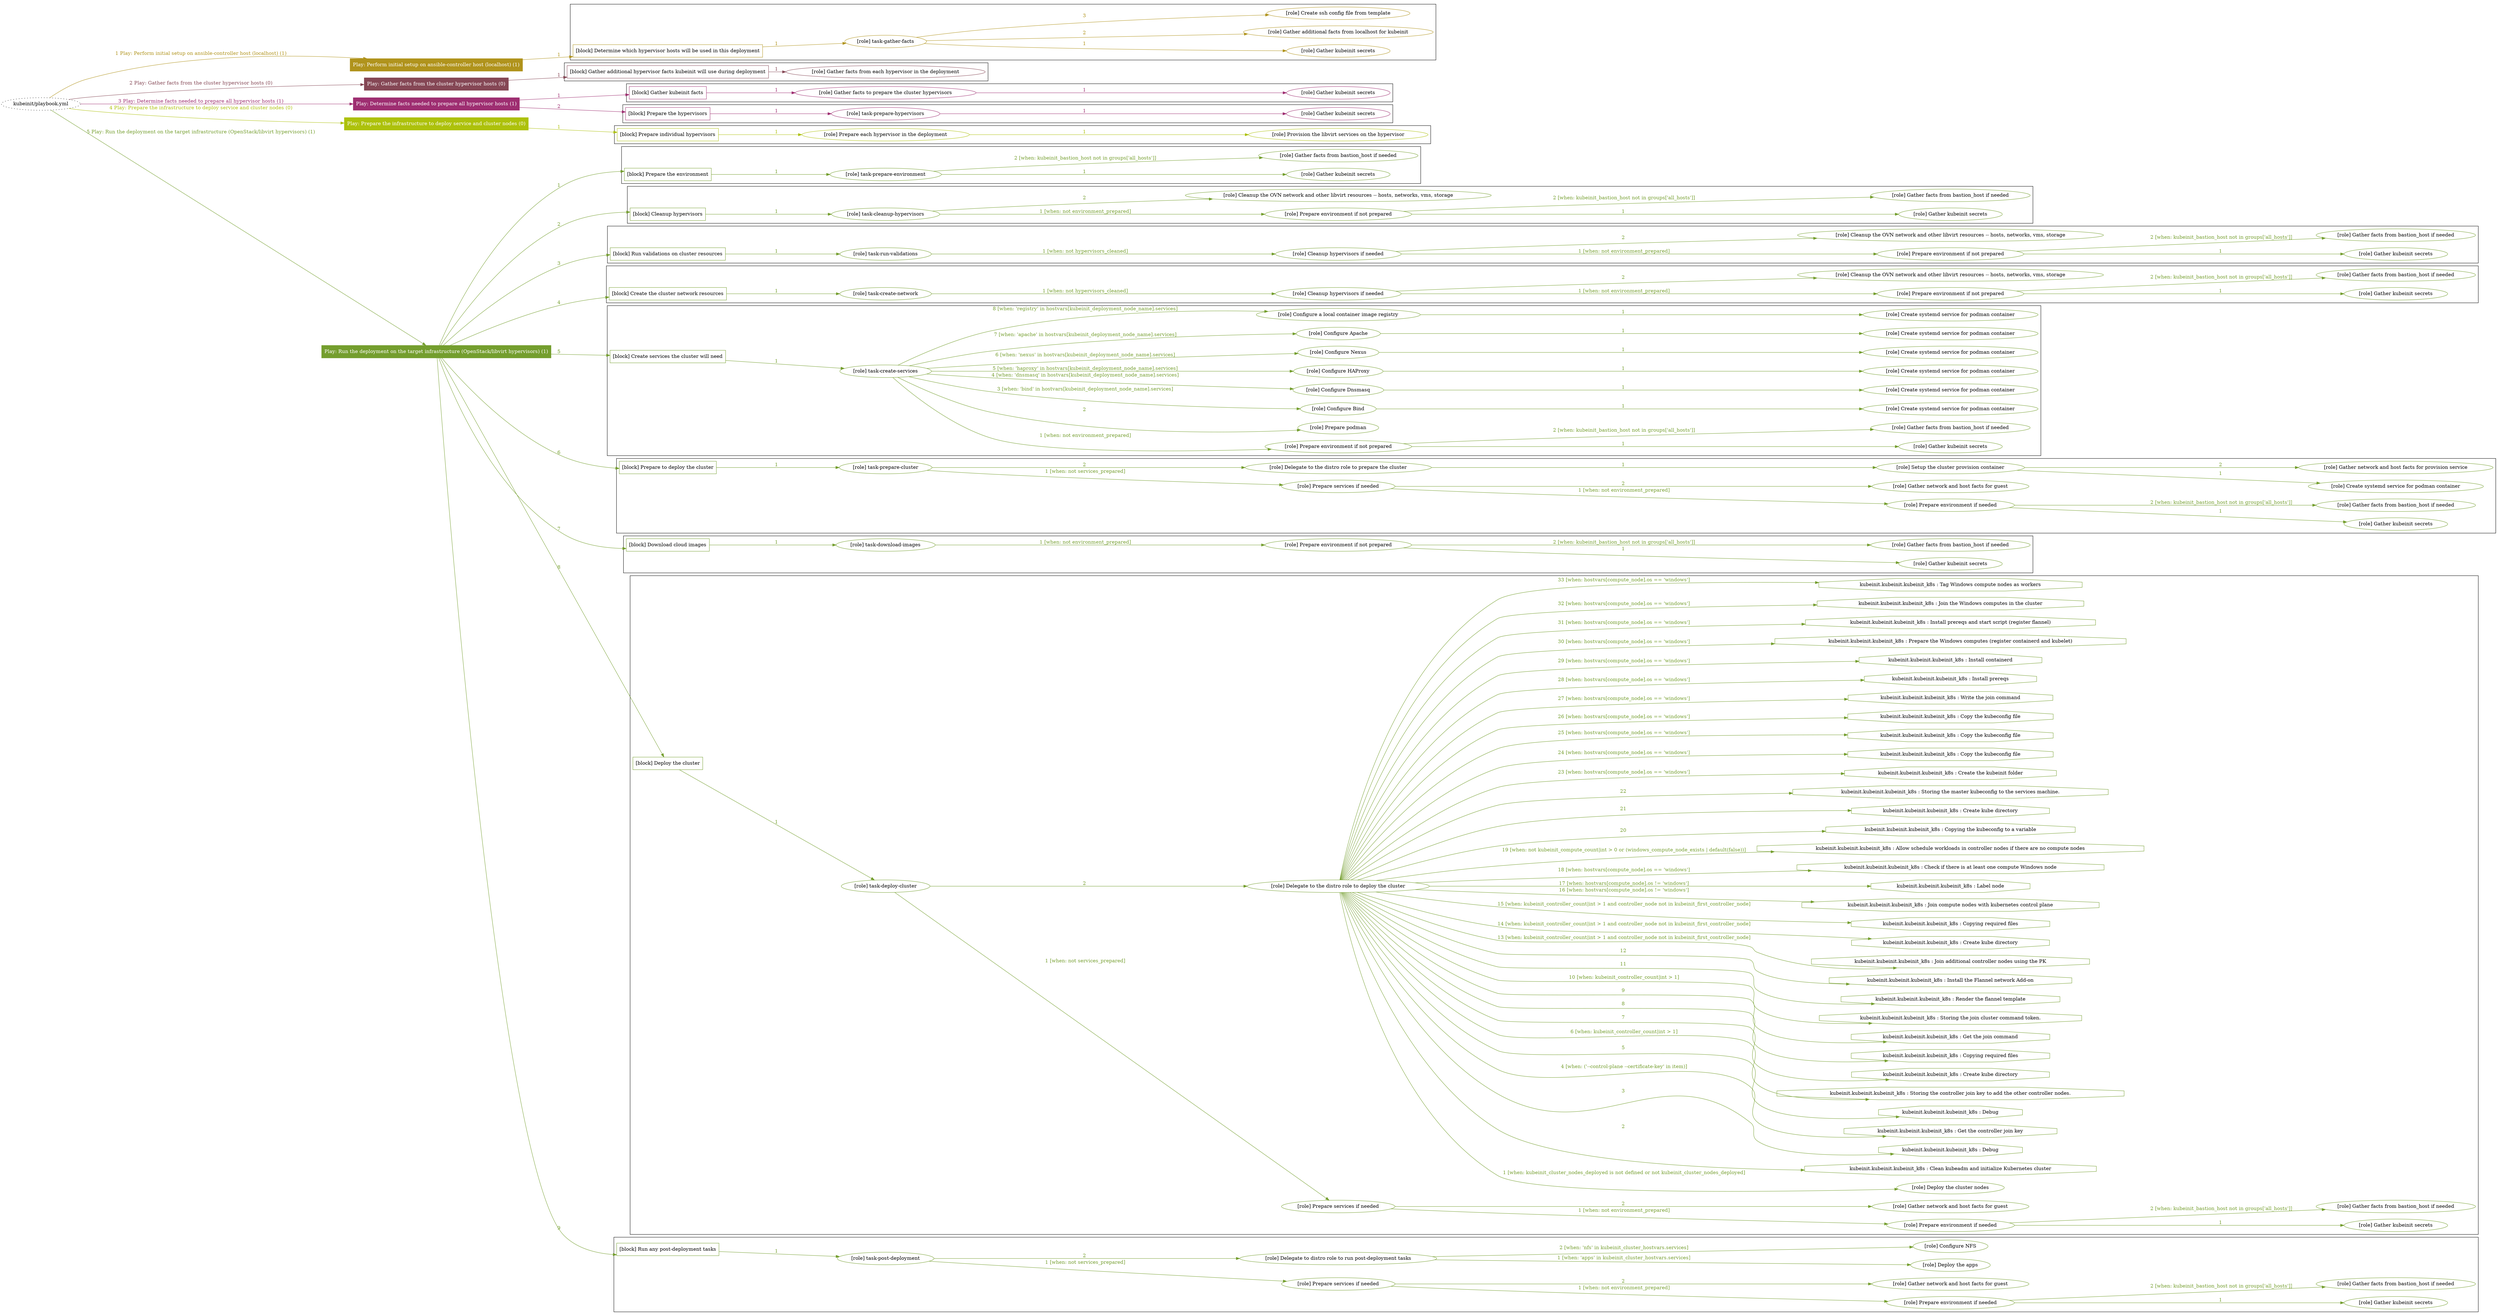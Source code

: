 digraph {
	graph [concentrate=true ordering=in rankdir=LR ratio=fill]
	edge [esep=5 sep=10]
	"kubeinit/playbook.yml" [URL="/home/runner/work/kubeinit/kubeinit/kubeinit/playbook.yml" id=playbook_93936a22 style=dotted]
	"kubeinit/playbook.yml" -> play_e1326d80 [label="1 Play: Perform initial setup on ansible-controller host (localhost) (1)" color="#b0931c" fontcolor="#b0931c" id=edge_play_e1326d80 labeltooltip="1 Play: Perform initial setup on ansible-controller host (localhost) (1)" tooltip="1 Play: Perform initial setup on ansible-controller host (localhost) (1)"]
	subgraph "Play: Perform initial setup on ansible-controller host (localhost) (1)" {
		play_e1326d80 [label="Play: Perform initial setup on ansible-controller host (localhost) (1)" URL="/home/runner/work/kubeinit/kubeinit/kubeinit/playbook.yml" color="#b0931c" fontcolor="#ffffff" id=play_e1326d80 shape=box style=filled tooltip=localhost]
		play_e1326d80 -> block_b5b03fbb [label=1 color="#b0931c" fontcolor="#b0931c" id=edge_block_b5b03fbb labeltooltip=1 tooltip=1]
		subgraph cluster_block_b5b03fbb {
			block_b5b03fbb [label="[block] Determine which hypervisor hosts will be used in this deployment" URL="/home/runner/work/kubeinit/kubeinit/kubeinit/playbook.yml" color="#b0931c" id=block_b5b03fbb labeltooltip="Determine which hypervisor hosts will be used in this deployment" shape=box tooltip="Determine which hypervisor hosts will be used in this deployment"]
			block_b5b03fbb -> role_66dbb41b [label="1 " color="#b0931c" fontcolor="#b0931c" id=edge_role_66dbb41b labeltooltip="1 " tooltip="1 "]
			subgraph "task-gather-facts" {
				role_66dbb41b [label="[role] task-gather-facts" URL="/home/runner/work/kubeinit/kubeinit/kubeinit/playbook.yml" color="#b0931c" id=role_66dbb41b tooltip="task-gather-facts"]
				role_66dbb41b -> role_8bf91659 [label="1 " color="#b0931c" fontcolor="#b0931c" id=edge_role_8bf91659 labeltooltip="1 " tooltip="1 "]
				subgraph "Gather kubeinit secrets" {
					role_8bf91659 [label="[role] Gather kubeinit secrets" URL="/home/runner/.ansible/collections/ansible_collections/kubeinit/kubeinit/roles/kubeinit_prepare/tasks/build_hypervisors_group.yml" color="#b0931c" id=role_8bf91659 tooltip="Gather kubeinit secrets"]
				}
				role_66dbb41b -> role_e032b916 [label="2 " color="#b0931c" fontcolor="#b0931c" id=edge_role_e032b916 labeltooltip="2 " tooltip="2 "]
				subgraph "Gather additional facts from localhost for kubeinit" {
					role_e032b916 [label="[role] Gather additional facts from localhost for kubeinit" URL="/home/runner/.ansible/collections/ansible_collections/kubeinit/kubeinit/roles/kubeinit_prepare/tasks/build_hypervisors_group.yml" color="#b0931c" id=role_e032b916 tooltip="Gather additional facts from localhost for kubeinit"]
				}
				role_66dbb41b -> role_e11edf99 [label="3 " color="#b0931c" fontcolor="#b0931c" id=edge_role_e11edf99 labeltooltip="3 " tooltip="3 "]
				subgraph "Create ssh config file from template" {
					role_e11edf99 [label="[role] Create ssh config file from template" URL="/home/runner/.ansible/collections/ansible_collections/kubeinit/kubeinit/roles/kubeinit_prepare/tasks/build_hypervisors_group.yml" color="#b0931c" id=role_e11edf99 tooltip="Create ssh config file from template"]
				}
			}
		}
	}
	"kubeinit/playbook.yml" -> play_48ca000f [label="2 Play: Gather facts from the cluster hypervisor hosts (0)" color="#854755" fontcolor="#854755" id=edge_play_48ca000f labeltooltip="2 Play: Gather facts from the cluster hypervisor hosts (0)" tooltip="2 Play: Gather facts from the cluster hypervisor hosts (0)"]
	subgraph "Play: Gather facts from the cluster hypervisor hosts (0)" {
		play_48ca000f [label="Play: Gather facts from the cluster hypervisor hosts (0)" URL="/home/runner/work/kubeinit/kubeinit/kubeinit/playbook.yml" color="#854755" fontcolor="#ffffff" id=play_48ca000f shape=box style=filled tooltip="Play: Gather facts from the cluster hypervisor hosts (0)"]
		play_48ca000f -> block_88e6ce0e [label=1 color="#854755" fontcolor="#854755" id=edge_block_88e6ce0e labeltooltip=1 tooltip=1]
		subgraph cluster_block_88e6ce0e {
			block_88e6ce0e [label="[block] Gather additional hypervisor facts kubeinit will use during deployment" URL="/home/runner/work/kubeinit/kubeinit/kubeinit/playbook.yml" color="#854755" id=block_88e6ce0e labeltooltip="Gather additional hypervisor facts kubeinit will use during deployment" shape=box tooltip="Gather additional hypervisor facts kubeinit will use during deployment"]
			block_88e6ce0e -> role_2573265e [label="1 " color="#854755" fontcolor="#854755" id=edge_role_2573265e labeltooltip="1 " tooltip="1 "]
			subgraph "Gather facts from each hypervisor in the deployment" {
				role_2573265e [label="[role] Gather facts from each hypervisor in the deployment" URL="/home/runner/work/kubeinit/kubeinit/kubeinit/playbook.yml" color="#854755" id=role_2573265e tooltip="Gather facts from each hypervisor in the deployment"]
			}
		}
	}
	"kubeinit/playbook.yml" -> play_ffc80dd2 [label="3 Play: Determine facts needed to prepare all hypervisor hosts (1)" color="#9e2e71" fontcolor="#9e2e71" id=edge_play_ffc80dd2 labeltooltip="3 Play: Determine facts needed to prepare all hypervisor hosts (1)" tooltip="3 Play: Determine facts needed to prepare all hypervisor hosts (1)"]
	subgraph "Play: Determine facts needed to prepare all hypervisor hosts (1)" {
		play_ffc80dd2 [label="Play: Determine facts needed to prepare all hypervisor hosts (1)" URL="/home/runner/work/kubeinit/kubeinit/kubeinit/playbook.yml" color="#9e2e71" fontcolor="#ffffff" id=play_ffc80dd2 shape=box style=filled tooltip=localhost]
		play_ffc80dd2 -> block_cc23aa5a [label=1 color="#9e2e71" fontcolor="#9e2e71" id=edge_block_cc23aa5a labeltooltip=1 tooltip=1]
		subgraph cluster_block_cc23aa5a {
			block_cc23aa5a [label="[block] Gather kubeinit facts" URL="/home/runner/work/kubeinit/kubeinit/kubeinit/playbook.yml" color="#9e2e71" id=block_cc23aa5a labeltooltip="Gather kubeinit facts" shape=box tooltip="Gather kubeinit facts"]
			block_cc23aa5a -> role_3f0b607a [label="1 " color="#9e2e71" fontcolor="#9e2e71" id=edge_role_3f0b607a labeltooltip="1 " tooltip="1 "]
			subgraph "Gather facts to prepare the cluster hypervisors" {
				role_3f0b607a [label="[role] Gather facts to prepare the cluster hypervisors" URL="/home/runner/work/kubeinit/kubeinit/kubeinit/playbook.yml" color="#9e2e71" id=role_3f0b607a tooltip="Gather facts to prepare the cluster hypervisors"]
				role_3f0b607a -> role_0a4d998b [label="1 " color="#9e2e71" fontcolor="#9e2e71" id=edge_role_0a4d998b labeltooltip="1 " tooltip="1 "]
				subgraph "Gather kubeinit secrets" {
					role_0a4d998b [label="[role] Gather kubeinit secrets" URL="/home/runner/.ansible/collections/ansible_collections/kubeinit/kubeinit/roles/kubeinit_prepare/tasks/gather_kubeinit_facts.yml" color="#9e2e71" id=role_0a4d998b tooltip="Gather kubeinit secrets"]
				}
			}
		}
		play_ffc80dd2 -> block_c8cd10ea [label=2 color="#9e2e71" fontcolor="#9e2e71" id=edge_block_c8cd10ea labeltooltip=2 tooltip=2]
		subgraph cluster_block_c8cd10ea {
			block_c8cd10ea [label="[block] Prepare the hypervisors" URL="/home/runner/work/kubeinit/kubeinit/kubeinit/playbook.yml" color="#9e2e71" id=block_c8cd10ea labeltooltip="Prepare the hypervisors" shape=box tooltip="Prepare the hypervisors"]
			block_c8cd10ea -> role_19b6a0de [label="1 " color="#9e2e71" fontcolor="#9e2e71" id=edge_role_19b6a0de labeltooltip="1 " tooltip="1 "]
			subgraph "task-prepare-hypervisors" {
				role_19b6a0de [label="[role] task-prepare-hypervisors" URL="/home/runner/work/kubeinit/kubeinit/kubeinit/playbook.yml" color="#9e2e71" id=role_19b6a0de tooltip="task-prepare-hypervisors"]
				role_19b6a0de -> role_7fc39452 [label="1 " color="#9e2e71" fontcolor="#9e2e71" id=edge_role_7fc39452 labeltooltip="1 " tooltip="1 "]
				subgraph "Gather kubeinit secrets" {
					role_7fc39452 [label="[role] Gather kubeinit secrets" URL="/home/runner/.ansible/collections/ansible_collections/kubeinit/kubeinit/roles/kubeinit_prepare/tasks/gather_kubeinit_facts.yml" color="#9e2e71" id=role_7fc39452 tooltip="Gather kubeinit secrets"]
				}
			}
		}
	}
	"kubeinit/playbook.yml" -> play_ddd6eecb [label="4 Play: Prepare the infrastructure to deploy service and cluster nodes (0)" color="#adc10b" fontcolor="#adc10b" id=edge_play_ddd6eecb labeltooltip="4 Play: Prepare the infrastructure to deploy service and cluster nodes (0)" tooltip="4 Play: Prepare the infrastructure to deploy service and cluster nodes (0)"]
	subgraph "Play: Prepare the infrastructure to deploy service and cluster nodes (0)" {
		play_ddd6eecb [label="Play: Prepare the infrastructure to deploy service and cluster nodes (0)" URL="/home/runner/work/kubeinit/kubeinit/kubeinit/playbook.yml" color="#adc10b" fontcolor="#ffffff" id=play_ddd6eecb shape=box style=filled tooltip="Play: Prepare the infrastructure to deploy service and cluster nodes (0)"]
		play_ddd6eecb -> block_a9356209 [label=1 color="#adc10b" fontcolor="#adc10b" id=edge_block_a9356209 labeltooltip=1 tooltip=1]
		subgraph cluster_block_a9356209 {
			block_a9356209 [label="[block] Prepare individual hypervisors" URL="/home/runner/work/kubeinit/kubeinit/kubeinit/playbook.yml" color="#adc10b" id=block_a9356209 labeltooltip="Prepare individual hypervisors" shape=box tooltip="Prepare individual hypervisors"]
			block_a9356209 -> role_30e71f12 [label="1 " color="#adc10b" fontcolor="#adc10b" id=edge_role_30e71f12 labeltooltip="1 " tooltip="1 "]
			subgraph "Prepare each hypervisor in the deployment" {
				role_30e71f12 [label="[role] Prepare each hypervisor in the deployment" URL="/home/runner/work/kubeinit/kubeinit/kubeinit/playbook.yml" color="#adc10b" id=role_30e71f12 tooltip="Prepare each hypervisor in the deployment"]
				role_30e71f12 -> role_4ca17999 [label="1 " color="#adc10b" fontcolor="#adc10b" id=edge_role_4ca17999 labeltooltip="1 " tooltip="1 "]
				subgraph "Provision the libvirt services on the hypervisor" {
					role_4ca17999 [label="[role] Provision the libvirt services on the hypervisor" URL="/home/runner/.ansible/collections/ansible_collections/kubeinit/kubeinit/roles/kubeinit_prepare/tasks/prepare_hypervisor.yml" color="#adc10b" id=role_4ca17999 tooltip="Provision the libvirt services on the hypervisor"]
				}
			}
		}
	}
	"kubeinit/playbook.yml" -> play_03a20301 [label="5 Play: Run the deployment on the target infrastructure (OpenStack/libvirt hypervisors) (1)" color="#749e2e" fontcolor="#749e2e" id=edge_play_03a20301 labeltooltip="5 Play: Run the deployment on the target infrastructure (OpenStack/libvirt hypervisors) (1)" tooltip="5 Play: Run the deployment on the target infrastructure (OpenStack/libvirt hypervisors) (1)"]
	subgraph "Play: Run the deployment on the target infrastructure (OpenStack/libvirt hypervisors) (1)" {
		play_03a20301 [label="Play: Run the deployment on the target infrastructure (OpenStack/libvirt hypervisors) (1)" URL="/home/runner/work/kubeinit/kubeinit/kubeinit/playbook.yml" color="#749e2e" fontcolor="#ffffff" id=play_03a20301 shape=box style=filled tooltip=localhost]
		play_03a20301 -> block_009b4b10 [label=1 color="#749e2e" fontcolor="#749e2e" id=edge_block_009b4b10 labeltooltip=1 tooltip=1]
		subgraph cluster_block_009b4b10 {
			block_009b4b10 [label="[block] Prepare the environment" URL="/home/runner/work/kubeinit/kubeinit/kubeinit/playbook.yml" color="#749e2e" id=block_009b4b10 labeltooltip="Prepare the environment" shape=box tooltip="Prepare the environment"]
			block_009b4b10 -> role_2b6f369e [label="1 " color="#749e2e" fontcolor="#749e2e" id=edge_role_2b6f369e labeltooltip="1 " tooltip="1 "]
			subgraph "task-prepare-environment" {
				role_2b6f369e [label="[role] task-prepare-environment" URL="/home/runner/work/kubeinit/kubeinit/kubeinit/playbook.yml" color="#749e2e" id=role_2b6f369e tooltip="task-prepare-environment"]
				role_2b6f369e -> role_f530578e [label="1 " color="#749e2e" fontcolor="#749e2e" id=edge_role_f530578e labeltooltip="1 " tooltip="1 "]
				subgraph "Gather kubeinit secrets" {
					role_f530578e [label="[role] Gather kubeinit secrets" URL="/home/runner/.ansible/collections/ansible_collections/kubeinit/kubeinit/roles/kubeinit_prepare/tasks/gather_kubeinit_facts.yml" color="#749e2e" id=role_f530578e tooltip="Gather kubeinit secrets"]
				}
				role_2b6f369e -> role_a9309395 [label="2 [when: kubeinit_bastion_host not in groups['all_hosts']]" color="#749e2e" fontcolor="#749e2e" id=edge_role_a9309395 labeltooltip="2 [when: kubeinit_bastion_host not in groups['all_hosts']]" tooltip="2 [when: kubeinit_bastion_host not in groups['all_hosts']]"]
				subgraph "Gather facts from bastion_host if needed" {
					role_a9309395 [label="[role] Gather facts from bastion_host if needed" URL="/home/runner/.ansible/collections/ansible_collections/kubeinit/kubeinit/roles/kubeinit_prepare/tasks/main.yml" color="#749e2e" id=role_a9309395 tooltip="Gather facts from bastion_host if needed"]
				}
			}
		}
		play_03a20301 -> block_a74e0710 [label=2 color="#749e2e" fontcolor="#749e2e" id=edge_block_a74e0710 labeltooltip=2 tooltip=2]
		subgraph cluster_block_a74e0710 {
			block_a74e0710 [label="[block] Cleanup hypervisors" URL="/home/runner/work/kubeinit/kubeinit/kubeinit/playbook.yml" color="#749e2e" id=block_a74e0710 labeltooltip="Cleanup hypervisors" shape=box tooltip="Cleanup hypervisors"]
			block_a74e0710 -> role_b84dfd71 [label="1 " color="#749e2e" fontcolor="#749e2e" id=edge_role_b84dfd71 labeltooltip="1 " tooltip="1 "]
			subgraph "task-cleanup-hypervisors" {
				role_b84dfd71 [label="[role] task-cleanup-hypervisors" URL="/home/runner/work/kubeinit/kubeinit/kubeinit/playbook.yml" color="#749e2e" id=role_b84dfd71 tooltip="task-cleanup-hypervisors"]
				role_b84dfd71 -> role_74ec6daf [label="1 [when: not environment_prepared]" color="#749e2e" fontcolor="#749e2e" id=edge_role_74ec6daf labeltooltip="1 [when: not environment_prepared]" tooltip="1 [when: not environment_prepared]"]
				subgraph "Prepare environment if not prepared" {
					role_74ec6daf [label="[role] Prepare environment if not prepared" URL="/home/runner/.ansible/collections/ansible_collections/kubeinit/kubeinit/roles/kubeinit_libvirt/tasks/cleanup_hypervisors.yml" color="#749e2e" id=role_74ec6daf tooltip="Prepare environment if not prepared"]
					role_74ec6daf -> role_b36a96ad [label="1 " color="#749e2e" fontcolor="#749e2e" id=edge_role_b36a96ad labeltooltip="1 " tooltip="1 "]
					subgraph "Gather kubeinit secrets" {
						role_b36a96ad [label="[role] Gather kubeinit secrets" URL="/home/runner/.ansible/collections/ansible_collections/kubeinit/kubeinit/roles/kubeinit_prepare/tasks/gather_kubeinit_facts.yml" color="#749e2e" id=role_b36a96ad tooltip="Gather kubeinit secrets"]
					}
					role_74ec6daf -> role_4f8b9340 [label="2 [when: kubeinit_bastion_host not in groups['all_hosts']]" color="#749e2e" fontcolor="#749e2e" id=edge_role_4f8b9340 labeltooltip="2 [when: kubeinit_bastion_host not in groups['all_hosts']]" tooltip="2 [when: kubeinit_bastion_host not in groups['all_hosts']]"]
					subgraph "Gather facts from bastion_host if needed" {
						role_4f8b9340 [label="[role] Gather facts from bastion_host if needed" URL="/home/runner/.ansible/collections/ansible_collections/kubeinit/kubeinit/roles/kubeinit_prepare/tasks/main.yml" color="#749e2e" id=role_4f8b9340 tooltip="Gather facts from bastion_host if needed"]
					}
				}
				role_b84dfd71 -> role_708a3bec [label="2 " color="#749e2e" fontcolor="#749e2e" id=edge_role_708a3bec labeltooltip="2 " tooltip="2 "]
				subgraph "Cleanup the OVN network and other libvirt resources -- hosts, networks, vms, storage" {
					role_708a3bec [label="[role] Cleanup the OVN network and other libvirt resources -- hosts, networks, vms, storage" URL="/home/runner/.ansible/collections/ansible_collections/kubeinit/kubeinit/roles/kubeinit_libvirt/tasks/cleanup_hypervisors.yml" color="#749e2e" id=role_708a3bec tooltip="Cleanup the OVN network and other libvirt resources -- hosts, networks, vms, storage"]
				}
			}
		}
		play_03a20301 -> block_c42d628c [label=3 color="#749e2e" fontcolor="#749e2e" id=edge_block_c42d628c labeltooltip=3 tooltip=3]
		subgraph cluster_block_c42d628c {
			block_c42d628c [label="[block] Run validations on cluster resources" URL="/home/runner/work/kubeinit/kubeinit/kubeinit/playbook.yml" color="#749e2e" id=block_c42d628c labeltooltip="Run validations on cluster resources" shape=box tooltip="Run validations on cluster resources"]
			block_c42d628c -> role_01a46ce5 [label="1 " color="#749e2e" fontcolor="#749e2e" id=edge_role_01a46ce5 labeltooltip="1 " tooltip="1 "]
			subgraph "task-run-validations" {
				role_01a46ce5 [label="[role] task-run-validations" URL="/home/runner/work/kubeinit/kubeinit/kubeinit/playbook.yml" color="#749e2e" id=role_01a46ce5 tooltip="task-run-validations"]
				role_01a46ce5 -> role_bd9dfe44 [label="1 [when: not hypervisors_cleaned]" color="#749e2e" fontcolor="#749e2e" id=edge_role_bd9dfe44 labeltooltip="1 [when: not hypervisors_cleaned]" tooltip="1 [when: not hypervisors_cleaned]"]
				subgraph "Cleanup hypervisors if needed" {
					role_bd9dfe44 [label="[role] Cleanup hypervisors if needed" URL="/home/runner/.ansible/collections/ansible_collections/kubeinit/kubeinit/roles/kubeinit_validations/tasks/main.yml" color="#749e2e" id=role_bd9dfe44 tooltip="Cleanup hypervisors if needed"]
					role_bd9dfe44 -> role_03d4c788 [label="1 [when: not environment_prepared]" color="#749e2e" fontcolor="#749e2e" id=edge_role_03d4c788 labeltooltip="1 [when: not environment_prepared]" tooltip="1 [when: not environment_prepared]"]
					subgraph "Prepare environment if not prepared" {
						role_03d4c788 [label="[role] Prepare environment if not prepared" URL="/home/runner/.ansible/collections/ansible_collections/kubeinit/kubeinit/roles/kubeinit_libvirt/tasks/cleanup_hypervisors.yml" color="#749e2e" id=role_03d4c788 tooltip="Prepare environment if not prepared"]
						role_03d4c788 -> role_650c77dd [label="1 " color="#749e2e" fontcolor="#749e2e" id=edge_role_650c77dd labeltooltip="1 " tooltip="1 "]
						subgraph "Gather kubeinit secrets" {
							role_650c77dd [label="[role] Gather kubeinit secrets" URL="/home/runner/.ansible/collections/ansible_collections/kubeinit/kubeinit/roles/kubeinit_prepare/tasks/gather_kubeinit_facts.yml" color="#749e2e" id=role_650c77dd tooltip="Gather kubeinit secrets"]
						}
						role_03d4c788 -> role_591fe11b [label="2 [when: kubeinit_bastion_host not in groups['all_hosts']]" color="#749e2e" fontcolor="#749e2e" id=edge_role_591fe11b labeltooltip="2 [when: kubeinit_bastion_host not in groups['all_hosts']]" tooltip="2 [when: kubeinit_bastion_host not in groups['all_hosts']]"]
						subgraph "Gather facts from bastion_host if needed" {
							role_591fe11b [label="[role] Gather facts from bastion_host if needed" URL="/home/runner/.ansible/collections/ansible_collections/kubeinit/kubeinit/roles/kubeinit_prepare/tasks/main.yml" color="#749e2e" id=role_591fe11b tooltip="Gather facts from bastion_host if needed"]
						}
					}
					role_bd9dfe44 -> role_27f6e42a [label="2 " color="#749e2e" fontcolor="#749e2e" id=edge_role_27f6e42a labeltooltip="2 " tooltip="2 "]
					subgraph "Cleanup the OVN network and other libvirt resources -- hosts, networks, vms, storage" {
						role_27f6e42a [label="[role] Cleanup the OVN network and other libvirt resources -- hosts, networks, vms, storage" URL="/home/runner/.ansible/collections/ansible_collections/kubeinit/kubeinit/roles/kubeinit_libvirt/tasks/cleanup_hypervisors.yml" color="#749e2e" id=role_27f6e42a tooltip="Cleanup the OVN network and other libvirt resources -- hosts, networks, vms, storage"]
					}
				}
			}
		}
		play_03a20301 -> block_be59117d [label=4 color="#749e2e" fontcolor="#749e2e" id=edge_block_be59117d labeltooltip=4 tooltip=4]
		subgraph cluster_block_be59117d {
			block_be59117d [label="[block] Create the cluster network resources" URL="/home/runner/work/kubeinit/kubeinit/kubeinit/playbook.yml" color="#749e2e" id=block_be59117d labeltooltip="Create the cluster network resources" shape=box tooltip="Create the cluster network resources"]
			block_be59117d -> role_5206f952 [label="1 " color="#749e2e" fontcolor="#749e2e" id=edge_role_5206f952 labeltooltip="1 " tooltip="1 "]
			subgraph "task-create-network" {
				role_5206f952 [label="[role] task-create-network" URL="/home/runner/work/kubeinit/kubeinit/kubeinit/playbook.yml" color="#749e2e" id=role_5206f952 tooltip="task-create-network"]
				role_5206f952 -> role_dd9f2290 [label="1 [when: not hypervisors_cleaned]" color="#749e2e" fontcolor="#749e2e" id=edge_role_dd9f2290 labeltooltip="1 [when: not hypervisors_cleaned]" tooltip="1 [when: not hypervisors_cleaned]"]
				subgraph "Cleanup hypervisors if needed" {
					role_dd9f2290 [label="[role] Cleanup hypervisors if needed" URL="/home/runner/.ansible/collections/ansible_collections/kubeinit/kubeinit/roles/kubeinit_libvirt/tasks/create_network.yml" color="#749e2e" id=role_dd9f2290 tooltip="Cleanup hypervisors if needed"]
					role_dd9f2290 -> role_faae2e49 [label="1 [when: not environment_prepared]" color="#749e2e" fontcolor="#749e2e" id=edge_role_faae2e49 labeltooltip="1 [when: not environment_prepared]" tooltip="1 [when: not environment_prepared]"]
					subgraph "Prepare environment if not prepared" {
						role_faae2e49 [label="[role] Prepare environment if not prepared" URL="/home/runner/.ansible/collections/ansible_collections/kubeinit/kubeinit/roles/kubeinit_libvirt/tasks/cleanup_hypervisors.yml" color="#749e2e" id=role_faae2e49 tooltip="Prepare environment if not prepared"]
						role_faae2e49 -> role_a95275eb [label="1 " color="#749e2e" fontcolor="#749e2e" id=edge_role_a95275eb labeltooltip="1 " tooltip="1 "]
						subgraph "Gather kubeinit secrets" {
							role_a95275eb [label="[role] Gather kubeinit secrets" URL="/home/runner/.ansible/collections/ansible_collections/kubeinit/kubeinit/roles/kubeinit_prepare/tasks/gather_kubeinit_facts.yml" color="#749e2e" id=role_a95275eb tooltip="Gather kubeinit secrets"]
						}
						role_faae2e49 -> role_24d9b9ad [label="2 [when: kubeinit_bastion_host not in groups['all_hosts']]" color="#749e2e" fontcolor="#749e2e" id=edge_role_24d9b9ad labeltooltip="2 [when: kubeinit_bastion_host not in groups['all_hosts']]" tooltip="2 [when: kubeinit_bastion_host not in groups['all_hosts']]"]
						subgraph "Gather facts from bastion_host if needed" {
							role_24d9b9ad [label="[role] Gather facts from bastion_host if needed" URL="/home/runner/.ansible/collections/ansible_collections/kubeinit/kubeinit/roles/kubeinit_prepare/tasks/main.yml" color="#749e2e" id=role_24d9b9ad tooltip="Gather facts from bastion_host if needed"]
						}
					}
					role_dd9f2290 -> role_92be1313 [label="2 " color="#749e2e" fontcolor="#749e2e" id=edge_role_92be1313 labeltooltip="2 " tooltip="2 "]
					subgraph "Cleanup the OVN network and other libvirt resources -- hosts, networks, vms, storage" {
						role_92be1313 [label="[role] Cleanup the OVN network and other libvirt resources -- hosts, networks, vms, storage" URL="/home/runner/.ansible/collections/ansible_collections/kubeinit/kubeinit/roles/kubeinit_libvirt/tasks/cleanup_hypervisors.yml" color="#749e2e" id=role_92be1313 tooltip="Cleanup the OVN network and other libvirt resources -- hosts, networks, vms, storage"]
					}
				}
			}
		}
		play_03a20301 -> block_5bb6d566 [label=5 color="#749e2e" fontcolor="#749e2e" id=edge_block_5bb6d566 labeltooltip=5 tooltip=5]
		subgraph cluster_block_5bb6d566 {
			block_5bb6d566 [label="[block] Create services the cluster will need" URL="/home/runner/work/kubeinit/kubeinit/kubeinit/playbook.yml" color="#749e2e" id=block_5bb6d566 labeltooltip="Create services the cluster will need" shape=box tooltip="Create services the cluster will need"]
			block_5bb6d566 -> role_34d60137 [label="1 " color="#749e2e" fontcolor="#749e2e" id=edge_role_34d60137 labeltooltip="1 " tooltip="1 "]
			subgraph "task-create-services" {
				role_34d60137 [label="[role] task-create-services" URL="/home/runner/work/kubeinit/kubeinit/kubeinit/playbook.yml" color="#749e2e" id=role_34d60137 tooltip="task-create-services"]
				role_34d60137 -> role_acf530c2 [label="1 [when: not environment_prepared]" color="#749e2e" fontcolor="#749e2e" id=edge_role_acf530c2 labeltooltip="1 [when: not environment_prepared]" tooltip="1 [when: not environment_prepared]"]
				subgraph "Prepare environment if not prepared" {
					role_acf530c2 [label="[role] Prepare environment if not prepared" URL="/home/runner/.ansible/collections/ansible_collections/kubeinit/kubeinit/roles/kubeinit_services/tasks/main.yml" color="#749e2e" id=role_acf530c2 tooltip="Prepare environment if not prepared"]
					role_acf530c2 -> role_5380db27 [label="1 " color="#749e2e" fontcolor="#749e2e" id=edge_role_5380db27 labeltooltip="1 " tooltip="1 "]
					subgraph "Gather kubeinit secrets" {
						role_5380db27 [label="[role] Gather kubeinit secrets" URL="/home/runner/.ansible/collections/ansible_collections/kubeinit/kubeinit/roles/kubeinit_prepare/tasks/gather_kubeinit_facts.yml" color="#749e2e" id=role_5380db27 tooltip="Gather kubeinit secrets"]
					}
					role_acf530c2 -> role_6d91349f [label="2 [when: kubeinit_bastion_host not in groups['all_hosts']]" color="#749e2e" fontcolor="#749e2e" id=edge_role_6d91349f labeltooltip="2 [when: kubeinit_bastion_host not in groups['all_hosts']]" tooltip="2 [when: kubeinit_bastion_host not in groups['all_hosts']]"]
					subgraph "Gather facts from bastion_host if needed" {
						role_6d91349f [label="[role] Gather facts from bastion_host if needed" URL="/home/runner/.ansible/collections/ansible_collections/kubeinit/kubeinit/roles/kubeinit_prepare/tasks/main.yml" color="#749e2e" id=role_6d91349f tooltip="Gather facts from bastion_host if needed"]
					}
				}
				role_34d60137 -> role_ea65a530 [label="2 " color="#749e2e" fontcolor="#749e2e" id=edge_role_ea65a530 labeltooltip="2 " tooltip="2 "]
				subgraph "Prepare podman" {
					role_ea65a530 [label="[role] Prepare podman" URL="/home/runner/.ansible/collections/ansible_collections/kubeinit/kubeinit/roles/kubeinit_services/tasks/00_create_service_pod.yml" color="#749e2e" id=role_ea65a530 tooltip="Prepare podman"]
				}
				role_34d60137 -> role_37339046 [label="3 [when: 'bind' in hostvars[kubeinit_deployment_node_name].services]" color="#749e2e" fontcolor="#749e2e" id=edge_role_37339046 labeltooltip="3 [when: 'bind' in hostvars[kubeinit_deployment_node_name].services]" tooltip="3 [when: 'bind' in hostvars[kubeinit_deployment_node_name].services]"]
				subgraph "Configure Bind" {
					role_37339046 [label="[role] Configure Bind" URL="/home/runner/.ansible/collections/ansible_collections/kubeinit/kubeinit/roles/kubeinit_services/tasks/start_services_containers.yml" color="#749e2e" id=role_37339046 tooltip="Configure Bind"]
					role_37339046 -> role_97d48602 [label="1 " color="#749e2e" fontcolor="#749e2e" id=edge_role_97d48602 labeltooltip="1 " tooltip="1 "]
					subgraph "Create systemd service for podman container" {
						role_97d48602 [label="[role] Create systemd service for podman container" URL="/home/runner/.ansible/collections/ansible_collections/kubeinit/kubeinit/roles/kubeinit_bind/tasks/main.yml" color="#749e2e" id=role_97d48602 tooltip="Create systemd service for podman container"]
					}
				}
				role_34d60137 -> role_577ce6d3 [label="4 [when: 'dnsmasq' in hostvars[kubeinit_deployment_node_name].services]" color="#749e2e" fontcolor="#749e2e" id=edge_role_577ce6d3 labeltooltip="4 [when: 'dnsmasq' in hostvars[kubeinit_deployment_node_name].services]" tooltip="4 [when: 'dnsmasq' in hostvars[kubeinit_deployment_node_name].services]"]
				subgraph "Configure Dnsmasq" {
					role_577ce6d3 [label="[role] Configure Dnsmasq" URL="/home/runner/.ansible/collections/ansible_collections/kubeinit/kubeinit/roles/kubeinit_services/tasks/start_services_containers.yml" color="#749e2e" id=role_577ce6d3 tooltip="Configure Dnsmasq"]
					role_577ce6d3 -> role_71bef172 [label="1 " color="#749e2e" fontcolor="#749e2e" id=edge_role_71bef172 labeltooltip="1 " tooltip="1 "]
					subgraph "Create systemd service for podman container" {
						role_71bef172 [label="[role] Create systemd service for podman container" URL="/home/runner/.ansible/collections/ansible_collections/kubeinit/kubeinit/roles/kubeinit_dnsmasq/tasks/main.yml" color="#749e2e" id=role_71bef172 tooltip="Create systemd service for podman container"]
					}
				}
				role_34d60137 -> role_2a9d80ba [label="5 [when: 'haproxy' in hostvars[kubeinit_deployment_node_name].services]" color="#749e2e" fontcolor="#749e2e" id=edge_role_2a9d80ba labeltooltip="5 [when: 'haproxy' in hostvars[kubeinit_deployment_node_name].services]" tooltip="5 [when: 'haproxy' in hostvars[kubeinit_deployment_node_name].services]"]
				subgraph "Configure HAProxy" {
					role_2a9d80ba [label="[role] Configure HAProxy" URL="/home/runner/.ansible/collections/ansible_collections/kubeinit/kubeinit/roles/kubeinit_services/tasks/start_services_containers.yml" color="#749e2e" id=role_2a9d80ba tooltip="Configure HAProxy"]
					role_2a9d80ba -> role_0377f455 [label="1 " color="#749e2e" fontcolor="#749e2e" id=edge_role_0377f455 labeltooltip="1 " tooltip="1 "]
					subgraph "Create systemd service for podman container" {
						role_0377f455 [label="[role] Create systemd service for podman container" URL="/home/runner/.ansible/collections/ansible_collections/kubeinit/kubeinit/roles/kubeinit_haproxy/tasks/main.yml" color="#749e2e" id=role_0377f455 tooltip="Create systemd service for podman container"]
					}
				}
				role_34d60137 -> role_a79646e8 [label="6 [when: 'nexus' in hostvars[kubeinit_deployment_node_name].services]" color="#749e2e" fontcolor="#749e2e" id=edge_role_a79646e8 labeltooltip="6 [when: 'nexus' in hostvars[kubeinit_deployment_node_name].services]" tooltip="6 [when: 'nexus' in hostvars[kubeinit_deployment_node_name].services]"]
				subgraph "Configure Nexus" {
					role_a79646e8 [label="[role] Configure Nexus" URL="/home/runner/.ansible/collections/ansible_collections/kubeinit/kubeinit/roles/kubeinit_services/tasks/start_services_containers.yml" color="#749e2e" id=role_a79646e8 tooltip="Configure Nexus"]
					role_a79646e8 -> role_bab247d1 [label="1 " color="#749e2e" fontcolor="#749e2e" id=edge_role_bab247d1 labeltooltip="1 " tooltip="1 "]
					subgraph "Create systemd service for podman container" {
						role_bab247d1 [label="[role] Create systemd service for podman container" URL="/home/runner/.ansible/collections/ansible_collections/kubeinit/kubeinit/roles/kubeinit_nexus/tasks/main.yml" color="#749e2e" id=role_bab247d1 tooltip="Create systemd service for podman container"]
					}
				}
				role_34d60137 -> role_c67ab3f9 [label="7 [when: 'apache' in hostvars[kubeinit_deployment_node_name].services]" color="#749e2e" fontcolor="#749e2e" id=edge_role_c67ab3f9 labeltooltip="7 [when: 'apache' in hostvars[kubeinit_deployment_node_name].services]" tooltip="7 [when: 'apache' in hostvars[kubeinit_deployment_node_name].services]"]
				subgraph "Configure Apache" {
					role_c67ab3f9 [label="[role] Configure Apache" URL="/home/runner/.ansible/collections/ansible_collections/kubeinit/kubeinit/roles/kubeinit_services/tasks/start_services_containers.yml" color="#749e2e" id=role_c67ab3f9 tooltip="Configure Apache"]
					role_c67ab3f9 -> role_8ba3d0d4 [label="1 " color="#749e2e" fontcolor="#749e2e" id=edge_role_8ba3d0d4 labeltooltip="1 " tooltip="1 "]
					subgraph "Create systemd service for podman container" {
						role_8ba3d0d4 [label="[role] Create systemd service for podman container" URL="/home/runner/.ansible/collections/ansible_collections/kubeinit/kubeinit/roles/kubeinit_apache/tasks/main.yml" color="#749e2e" id=role_8ba3d0d4 tooltip="Create systemd service for podman container"]
					}
				}
				role_34d60137 -> role_39508dc0 [label="8 [when: 'registry' in hostvars[kubeinit_deployment_node_name].services]" color="#749e2e" fontcolor="#749e2e" id=edge_role_39508dc0 labeltooltip="8 [when: 'registry' in hostvars[kubeinit_deployment_node_name].services]" tooltip="8 [when: 'registry' in hostvars[kubeinit_deployment_node_name].services]"]
				subgraph "Configure a local container image registry" {
					role_39508dc0 [label="[role] Configure a local container image registry" URL="/home/runner/.ansible/collections/ansible_collections/kubeinit/kubeinit/roles/kubeinit_services/tasks/start_services_containers.yml" color="#749e2e" id=role_39508dc0 tooltip="Configure a local container image registry"]
					role_39508dc0 -> role_997e003a [label="1 " color="#749e2e" fontcolor="#749e2e" id=edge_role_997e003a labeltooltip="1 " tooltip="1 "]
					subgraph "Create systemd service for podman container" {
						role_997e003a [label="[role] Create systemd service for podman container" URL="/home/runner/.ansible/collections/ansible_collections/kubeinit/kubeinit/roles/kubeinit_registry/tasks/main.yml" color="#749e2e" id=role_997e003a tooltip="Create systemd service for podman container"]
					}
				}
			}
		}
		play_03a20301 -> block_544d6cd2 [label=6 color="#749e2e" fontcolor="#749e2e" id=edge_block_544d6cd2 labeltooltip=6 tooltip=6]
		subgraph cluster_block_544d6cd2 {
			block_544d6cd2 [label="[block] Prepare to deploy the cluster" URL="/home/runner/work/kubeinit/kubeinit/kubeinit/playbook.yml" color="#749e2e" id=block_544d6cd2 labeltooltip="Prepare to deploy the cluster" shape=box tooltip="Prepare to deploy the cluster"]
			block_544d6cd2 -> role_a546bab3 [label="1 " color="#749e2e" fontcolor="#749e2e" id=edge_role_a546bab3 labeltooltip="1 " tooltip="1 "]
			subgraph "task-prepare-cluster" {
				role_a546bab3 [label="[role] task-prepare-cluster" URL="/home/runner/work/kubeinit/kubeinit/kubeinit/playbook.yml" color="#749e2e" id=role_a546bab3 tooltip="task-prepare-cluster"]
				role_a546bab3 -> role_e282ace1 [label="1 [when: not services_prepared]" color="#749e2e" fontcolor="#749e2e" id=edge_role_e282ace1 labeltooltip="1 [when: not services_prepared]" tooltip="1 [when: not services_prepared]"]
				subgraph "Prepare services if needed" {
					role_e282ace1 [label="[role] Prepare services if needed" URL="/home/runner/.ansible/collections/ansible_collections/kubeinit/kubeinit/roles/kubeinit_prepare/tasks/prepare_cluster.yml" color="#749e2e" id=role_e282ace1 tooltip="Prepare services if needed"]
					role_e282ace1 -> role_22de77ca [label="1 [when: not environment_prepared]" color="#749e2e" fontcolor="#749e2e" id=edge_role_22de77ca labeltooltip="1 [when: not environment_prepared]" tooltip="1 [when: not environment_prepared]"]
					subgraph "Prepare environment if needed" {
						role_22de77ca [label="[role] Prepare environment if needed" URL="/home/runner/.ansible/collections/ansible_collections/kubeinit/kubeinit/roles/kubeinit_services/tasks/prepare_services.yml" color="#749e2e" id=role_22de77ca tooltip="Prepare environment if needed"]
						role_22de77ca -> role_d3e1b8b5 [label="1 " color="#749e2e" fontcolor="#749e2e" id=edge_role_d3e1b8b5 labeltooltip="1 " tooltip="1 "]
						subgraph "Gather kubeinit secrets" {
							role_d3e1b8b5 [label="[role] Gather kubeinit secrets" URL="/home/runner/.ansible/collections/ansible_collections/kubeinit/kubeinit/roles/kubeinit_prepare/tasks/gather_kubeinit_facts.yml" color="#749e2e" id=role_d3e1b8b5 tooltip="Gather kubeinit secrets"]
						}
						role_22de77ca -> role_f3e2359e [label="2 [when: kubeinit_bastion_host not in groups['all_hosts']]" color="#749e2e" fontcolor="#749e2e" id=edge_role_f3e2359e labeltooltip="2 [when: kubeinit_bastion_host not in groups['all_hosts']]" tooltip="2 [when: kubeinit_bastion_host not in groups['all_hosts']]"]
						subgraph "Gather facts from bastion_host if needed" {
							role_f3e2359e [label="[role] Gather facts from bastion_host if needed" URL="/home/runner/.ansible/collections/ansible_collections/kubeinit/kubeinit/roles/kubeinit_prepare/tasks/main.yml" color="#749e2e" id=role_f3e2359e tooltip="Gather facts from bastion_host if needed"]
						}
					}
					role_e282ace1 -> role_257be6c4 [label="2 " color="#749e2e" fontcolor="#749e2e" id=edge_role_257be6c4 labeltooltip="2 " tooltip="2 "]
					subgraph "Gather network and host facts for guest" {
						role_257be6c4 [label="[role] Gather network and host facts for guest" URL="/home/runner/.ansible/collections/ansible_collections/kubeinit/kubeinit/roles/kubeinit_services/tasks/prepare_services.yml" color="#749e2e" id=role_257be6c4 tooltip="Gather network and host facts for guest"]
					}
				}
				role_a546bab3 -> role_b23e085b [label="2 " color="#749e2e" fontcolor="#749e2e" id=edge_role_b23e085b labeltooltip="2 " tooltip="2 "]
				subgraph "Delegate to the distro role to prepare the cluster" {
					role_b23e085b [label="[role] Delegate to the distro role to prepare the cluster" URL="/home/runner/.ansible/collections/ansible_collections/kubeinit/kubeinit/roles/kubeinit_prepare/tasks/prepare_cluster.yml" color="#749e2e" id=role_b23e085b tooltip="Delegate to the distro role to prepare the cluster"]
					role_b23e085b -> role_b915ee9f [label="1 " color="#749e2e" fontcolor="#749e2e" id=edge_role_b915ee9f labeltooltip="1 " tooltip="1 "]
					subgraph "Setup the cluster provision container" {
						role_b915ee9f [label="[role] Setup the cluster provision container" URL="/home/runner/.ansible/collections/ansible_collections/kubeinit/kubeinit/roles/kubeinit_k8s/tasks/prepare_cluster.yml" color="#749e2e" id=role_b915ee9f tooltip="Setup the cluster provision container"]
						role_b915ee9f -> role_7d4c0e01 [label="1 " color="#749e2e" fontcolor="#749e2e" id=edge_role_7d4c0e01 labeltooltip="1 " tooltip="1 "]
						subgraph "Create systemd service for podman container" {
							role_7d4c0e01 [label="[role] Create systemd service for podman container" URL="/home/runner/.ansible/collections/ansible_collections/kubeinit/kubeinit/roles/kubeinit_services/tasks/create_provision_container.yml" color="#749e2e" id=role_7d4c0e01 tooltip="Create systemd service for podman container"]
						}
						role_b915ee9f -> role_ae9ba484 [label="2 " color="#749e2e" fontcolor="#749e2e" id=edge_role_ae9ba484 labeltooltip="2 " tooltip="2 "]
						subgraph "Gather network and host facts for provision service" {
							role_ae9ba484 [label="[role] Gather network and host facts for provision service" URL="/home/runner/.ansible/collections/ansible_collections/kubeinit/kubeinit/roles/kubeinit_services/tasks/create_provision_container.yml" color="#749e2e" id=role_ae9ba484 tooltip="Gather network and host facts for provision service"]
						}
					}
				}
			}
		}
		play_03a20301 -> block_a5344701 [label=7 color="#749e2e" fontcolor="#749e2e" id=edge_block_a5344701 labeltooltip=7 tooltip=7]
		subgraph cluster_block_a5344701 {
			block_a5344701 [label="[block] Download cloud images" URL="/home/runner/work/kubeinit/kubeinit/kubeinit/playbook.yml" color="#749e2e" id=block_a5344701 labeltooltip="Download cloud images" shape=box tooltip="Download cloud images"]
			block_a5344701 -> role_121fcc6f [label="1 " color="#749e2e" fontcolor="#749e2e" id=edge_role_121fcc6f labeltooltip="1 " tooltip="1 "]
			subgraph "task-download-images" {
				role_121fcc6f [label="[role] task-download-images" URL="/home/runner/work/kubeinit/kubeinit/kubeinit/playbook.yml" color="#749e2e" id=role_121fcc6f tooltip="task-download-images"]
				role_121fcc6f -> role_1a49d051 [label="1 [when: not environment_prepared]" color="#749e2e" fontcolor="#749e2e" id=edge_role_1a49d051 labeltooltip="1 [when: not environment_prepared]" tooltip="1 [when: not environment_prepared]"]
				subgraph "Prepare environment if not prepared" {
					role_1a49d051 [label="[role] Prepare environment if not prepared" URL="/home/runner/.ansible/collections/ansible_collections/kubeinit/kubeinit/roles/kubeinit_libvirt/tasks/download_cloud_images.yml" color="#749e2e" id=role_1a49d051 tooltip="Prepare environment if not prepared"]
					role_1a49d051 -> role_e54131d6 [label="1 " color="#749e2e" fontcolor="#749e2e" id=edge_role_e54131d6 labeltooltip="1 " tooltip="1 "]
					subgraph "Gather kubeinit secrets" {
						role_e54131d6 [label="[role] Gather kubeinit secrets" URL="/home/runner/.ansible/collections/ansible_collections/kubeinit/kubeinit/roles/kubeinit_prepare/tasks/gather_kubeinit_facts.yml" color="#749e2e" id=role_e54131d6 tooltip="Gather kubeinit secrets"]
					}
					role_1a49d051 -> role_df7d5090 [label="2 [when: kubeinit_bastion_host not in groups['all_hosts']]" color="#749e2e" fontcolor="#749e2e" id=edge_role_df7d5090 labeltooltip="2 [when: kubeinit_bastion_host not in groups['all_hosts']]" tooltip="2 [when: kubeinit_bastion_host not in groups['all_hosts']]"]
					subgraph "Gather facts from bastion_host if needed" {
						role_df7d5090 [label="[role] Gather facts from bastion_host if needed" URL="/home/runner/.ansible/collections/ansible_collections/kubeinit/kubeinit/roles/kubeinit_prepare/tasks/main.yml" color="#749e2e" id=role_df7d5090 tooltip="Gather facts from bastion_host if needed"]
					}
				}
			}
		}
		play_03a20301 -> block_78236a55 [label=8 color="#749e2e" fontcolor="#749e2e" id=edge_block_78236a55 labeltooltip=8 tooltip=8]
		subgraph cluster_block_78236a55 {
			block_78236a55 [label="[block] Deploy the cluster" URL="/home/runner/work/kubeinit/kubeinit/kubeinit/playbook.yml" color="#749e2e" id=block_78236a55 labeltooltip="Deploy the cluster" shape=box tooltip="Deploy the cluster"]
			block_78236a55 -> role_d3e7bd81 [label="1 " color="#749e2e" fontcolor="#749e2e" id=edge_role_d3e7bd81 labeltooltip="1 " tooltip="1 "]
			subgraph "task-deploy-cluster" {
				role_d3e7bd81 [label="[role] task-deploy-cluster" URL="/home/runner/work/kubeinit/kubeinit/kubeinit/playbook.yml" color="#749e2e" id=role_d3e7bd81 tooltip="task-deploy-cluster"]
				role_d3e7bd81 -> role_b79bb240 [label="1 [when: not services_prepared]" color="#749e2e" fontcolor="#749e2e" id=edge_role_b79bb240 labeltooltip="1 [when: not services_prepared]" tooltip="1 [when: not services_prepared]"]
				subgraph "Prepare services if needed" {
					role_b79bb240 [label="[role] Prepare services if needed" URL="/home/runner/.ansible/collections/ansible_collections/kubeinit/kubeinit/roles/kubeinit_prepare/tasks/deploy_cluster.yml" color="#749e2e" id=role_b79bb240 tooltip="Prepare services if needed"]
					role_b79bb240 -> role_b488a06d [label="1 [when: not environment_prepared]" color="#749e2e" fontcolor="#749e2e" id=edge_role_b488a06d labeltooltip="1 [when: not environment_prepared]" tooltip="1 [when: not environment_prepared]"]
					subgraph "Prepare environment if needed" {
						role_b488a06d [label="[role] Prepare environment if needed" URL="/home/runner/.ansible/collections/ansible_collections/kubeinit/kubeinit/roles/kubeinit_services/tasks/prepare_services.yml" color="#749e2e" id=role_b488a06d tooltip="Prepare environment if needed"]
						role_b488a06d -> role_c7638053 [label="1 " color="#749e2e" fontcolor="#749e2e" id=edge_role_c7638053 labeltooltip="1 " tooltip="1 "]
						subgraph "Gather kubeinit secrets" {
							role_c7638053 [label="[role] Gather kubeinit secrets" URL="/home/runner/.ansible/collections/ansible_collections/kubeinit/kubeinit/roles/kubeinit_prepare/tasks/gather_kubeinit_facts.yml" color="#749e2e" id=role_c7638053 tooltip="Gather kubeinit secrets"]
						}
						role_b488a06d -> role_39bacd66 [label="2 [when: kubeinit_bastion_host not in groups['all_hosts']]" color="#749e2e" fontcolor="#749e2e" id=edge_role_39bacd66 labeltooltip="2 [when: kubeinit_bastion_host not in groups['all_hosts']]" tooltip="2 [when: kubeinit_bastion_host not in groups['all_hosts']]"]
						subgraph "Gather facts from bastion_host if needed" {
							role_39bacd66 [label="[role] Gather facts from bastion_host if needed" URL="/home/runner/.ansible/collections/ansible_collections/kubeinit/kubeinit/roles/kubeinit_prepare/tasks/main.yml" color="#749e2e" id=role_39bacd66 tooltip="Gather facts from bastion_host if needed"]
						}
					}
					role_b79bb240 -> role_ecd1d770 [label="2 " color="#749e2e" fontcolor="#749e2e" id=edge_role_ecd1d770 labeltooltip="2 " tooltip="2 "]
					subgraph "Gather network and host facts for guest" {
						role_ecd1d770 [label="[role] Gather network and host facts for guest" URL="/home/runner/.ansible/collections/ansible_collections/kubeinit/kubeinit/roles/kubeinit_services/tasks/prepare_services.yml" color="#749e2e" id=role_ecd1d770 tooltip="Gather network and host facts for guest"]
					}
				}
				role_d3e7bd81 -> role_6a2adcc8 [label="2 " color="#749e2e" fontcolor="#749e2e" id=edge_role_6a2adcc8 labeltooltip="2 " tooltip="2 "]
				subgraph "Delegate to the distro role to deploy the cluster" {
					role_6a2adcc8 [label="[role] Delegate to the distro role to deploy the cluster" URL="/home/runner/.ansible/collections/ansible_collections/kubeinit/kubeinit/roles/kubeinit_prepare/tasks/deploy_cluster.yml" color="#749e2e" id=role_6a2adcc8 tooltip="Delegate to the distro role to deploy the cluster"]
					role_6a2adcc8 -> role_1e71466f [label="1 [when: kubeinit_cluster_nodes_deployed is not defined or not kubeinit_cluster_nodes_deployed]" color="#749e2e" fontcolor="#749e2e" id=edge_role_1e71466f labeltooltip="1 [when: kubeinit_cluster_nodes_deployed is not defined or not kubeinit_cluster_nodes_deployed]" tooltip="1 [when: kubeinit_cluster_nodes_deployed is not defined or not kubeinit_cluster_nodes_deployed]"]
					subgraph "Deploy the cluster nodes" {
						role_1e71466f [label="[role] Deploy the cluster nodes" URL="/home/runner/.ansible/collections/ansible_collections/kubeinit/kubeinit/roles/kubeinit_k8s/tasks/main.yml" color="#749e2e" id=role_1e71466f tooltip="Deploy the cluster nodes"]
					}
					task_ebca5398 [label="kubeinit.kubeinit.kubeinit_k8s : Clean kubeadm and initialize Kubernetes cluster" URL="/home/runner/.ansible/collections/ansible_collections/kubeinit/kubeinit/roles/kubeinit_k8s/tasks/main.yml" color="#749e2e" id=task_ebca5398 shape=octagon tooltip="kubeinit.kubeinit.kubeinit_k8s : Clean kubeadm and initialize Kubernetes cluster"]
					role_6a2adcc8 -> task_ebca5398 [label="2 " color="#749e2e" fontcolor="#749e2e" id=edge_task_ebca5398 labeltooltip="2 " tooltip="2 "]
					task_91d3bd5d [label="kubeinit.kubeinit.kubeinit_k8s : Debug" URL="/home/runner/.ansible/collections/ansible_collections/kubeinit/kubeinit/roles/kubeinit_k8s/tasks/main.yml" color="#749e2e" id=task_91d3bd5d shape=octagon tooltip="kubeinit.kubeinit.kubeinit_k8s : Debug"]
					role_6a2adcc8 -> task_91d3bd5d [label="3 " color="#749e2e" fontcolor="#749e2e" id=edge_task_91d3bd5d labeltooltip="3 " tooltip="3 "]
					task_33ac2c33 [label="kubeinit.kubeinit.kubeinit_k8s : Get the controller join key" URL="/home/runner/.ansible/collections/ansible_collections/kubeinit/kubeinit/roles/kubeinit_k8s/tasks/main.yml" color="#749e2e" id=task_33ac2c33 shape=octagon tooltip="kubeinit.kubeinit.kubeinit_k8s : Get the controller join key"]
					role_6a2adcc8 -> task_33ac2c33 [label="4 [when: ('--control-plane --certificate-key' in item)]" color="#749e2e" fontcolor="#749e2e" id=edge_task_33ac2c33 labeltooltip="4 [when: ('--control-plane --certificate-key' in item)]" tooltip="4 [when: ('--control-plane --certificate-key' in item)]"]
					task_a68b8e04 [label="kubeinit.kubeinit.kubeinit_k8s : Debug" URL="/home/runner/.ansible/collections/ansible_collections/kubeinit/kubeinit/roles/kubeinit_k8s/tasks/main.yml" color="#749e2e" id=task_a68b8e04 shape=octagon tooltip="kubeinit.kubeinit.kubeinit_k8s : Debug"]
					role_6a2adcc8 -> task_a68b8e04 [label="5 " color="#749e2e" fontcolor="#749e2e" id=edge_task_a68b8e04 labeltooltip="5 " tooltip="5 "]
					task_20589572 [label="kubeinit.kubeinit.kubeinit_k8s : Storing the controller join key to add the other controller nodes." URL="/home/runner/.ansible/collections/ansible_collections/kubeinit/kubeinit/roles/kubeinit_k8s/tasks/main.yml" color="#749e2e" id=task_20589572 shape=octagon tooltip="kubeinit.kubeinit.kubeinit_k8s : Storing the controller join key to add the other controller nodes."]
					role_6a2adcc8 -> task_20589572 [label="6 [when: kubeinit_controller_count|int > 1]" color="#749e2e" fontcolor="#749e2e" id=edge_task_20589572 labeltooltip="6 [when: kubeinit_controller_count|int > 1]" tooltip="6 [when: kubeinit_controller_count|int > 1]"]
					task_56c5500d [label="kubeinit.kubeinit.kubeinit_k8s : Create kube directory" URL="/home/runner/.ansible/collections/ansible_collections/kubeinit/kubeinit/roles/kubeinit_k8s/tasks/main.yml" color="#749e2e" id=task_56c5500d shape=octagon tooltip="kubeinit.kubeinit.kubeinit_k8s : Create kube directory"]
					role_6a2adcc8 -> task_56c5500d [label="7 " color="#749e2e" fontcolor="#749e2e" id=edge_task_56c5500d labeltooltip="7 " tooltip="7 "]
					task_83691e0a [label="kubeinit.kubeinit.kubeinit_k8s : Copying required files" URL="/home/runner/.ansible/collections/ansible_collections/kubeinit/kubeinit/roles/kubeinit_k8s/tasks/main.yml" color="#749e2e" id=task_83691e0a shape=octagon tooltip="kubeinit.kubeinit.kubeinit_k8s : Copying required files"]
					role_6a2adcc8 -> task_83691e0a [label="8 " color="#749e2e" fontcolor="#749e2e" id=edge_task_83691e0a labeltooltip="8 " tooltip="8 "]
					task_c9f16722 [label="kubeinit.kubeinit.kubeinit_k8s : Get the join command" URL="/home/runner/.ansible/collections/ansible_collections/kubeinit/kubeinit/roles/kubeinit_k8s/tasks/main.yml" color="#749e2e" id=task_c9f16722 shape=octagon tooltip="kubeinit.kubeinit.kubeinit_k8s : Get the join command"]
					role_6a2adcc8 -> task_c9f16722 [label="9 " color="#749e2e" fontcolor="#749e2e" id=edge_task_c9f16722 labeltooltip="9 " tooltip="9 "]
					task_ea438b83 [label="kubeinit.kubeinit.kubeinit_k8s : Storing the join cluster command token." URL="/home/runner/.ansible/collections/ansible_collections/kubeinit/kubeinit/roles/kubeinit_k8s/tasks/main.yml" color="#749e2e" id=task_ea438b83 shape=octagon tooltip="kubeinit.kubeinit.kubeinit_k8s : Storing the join cluster command token."]
					role_6a2adcc8 -> task_ea438b83 [label="10 [when: kubeinit_controller_count|int > 1]" color="#749e2e" fontcolor="#749e2e" id=edge_task_ea438b83 labeltooltip="10 [when: kubeinit_controller_count|int > 1]" tooltip="10 [when: kubeinit_controller_count|int > 1]"]
					task_bc10b2c8 [label="kubeinit.kubeinit.kubeinit_k8s : Render the flannel template" URL="/home/runner/.ansible/collections/ansible_collections/kubeinit/kubeinit/roles/kubeinit_k8s/tasks/main.yml" color="#749e2e" id=task_bc10b2c8 shape=octagon tooltip="kubeinit.kubeinit.kubeinit_k8s : Render the flannel template"]
					role_6a2adcc8 -> task_bc10b2c8 [label="11 " color="#749e2e" fontcolor="#749e2e" id=edge_task_bc10b2c8 labeltooltip="11 " tooltip="11 "]
					task_5fde6e98 [label="kubeinit.kubeinit.kubeinit_k8s : Install the Flannel network Add-on" URL="/home/runner/.ansible/collections/ansible_collections/kubeinit/kubeinit/roles/kubeinit_k8s/tasks/main.yml" color="#749e2e" id=task_5fde6e98 shape=octagon tooltip="kubeinit.kubeinit.kubeinit_k8s : Install the Flannel network Add-on"]
					role_6a2adcc8 -> task_5fde6e98 [label="12 " color="#749e2e" fontcolor="#749e2e" id=edge_task_5fde6e98 labeltooltip="12 " tooltip="12 "]
					task_62a47048 [label="kubeinit.kubeinit.kubeinit_k8s : Join additional controller nodes using the PK" URL="/home/runner/.ansible/collections/ansible_collections/kubeinit/kubeinit/roles/kubeinit_k8s/tasks/main.yml" color="#749e2e" id=task_62a47048 shape=octagon tooltip="kubeinit.kubeinit.kubeinit_k8s : Join additional controller nodes using the PK"]
					role_6a2adcc8 -> task_62a47048 [label="13 [when: kubeinit_controller_count|int > 1 and controller_node not in kubeinit_first_controller_node]" color="#749e2e" fontcolor="#749e2e" id=edge_task_62a47048 labeltooltip="13 [when: kubeinit_controller_count|int > 1 and controller_node not in kubeinit_first_controller_node]" tooltip="13 [when: kubeinit_controller_count|int > 1 and controller_node not in kubeinit_first_controller_node]"]
					task_891d5953 [label="kubeinit.kubeinit.kubeinit_k8s : Create kube directory" URL="/home/runner/.ansible/collections/ansible_collections/kubeinit/kubeinit/roles/kubeinit_k8s/tasks/main.yml" color="#749e2e" id=task_891d5953 shape=octagon tooltip="kubeinit.kubeinit.kubeinit_k8s : Create kube directory"]
					role_6a2adcc8 -> task_891d5953 [label="14 [when: kubeinit_controller_count|int > 1 and controller_node not in kubeinit_first_controller_node]" color="#749e2e" fontcolor="#749e2e" id=edge_task_891d5953 labeltooltip="14 [when: kubeinit_controller_count|int > 1 and controller_node not in kubeinit_first_controller_node]" tooltip="14 [when: kubeinit_controller_count|int > 1 and controller_node not in kubeinit_first_controller_node]"]
					task_105f0371 [label="kubeinit.kubeinit.kubeinit_k8s : Copying required files" URL="/home/runner/.ansible/collections/ansible_collections/kubeinit/kubeinit/roles/kubeinit_k8s/tasks/main.yml" color="#749e2e" id=task_105f0371 shape=octagon tooltip="kubeinit.kubeinit.kubeinit_k8s : Copying required files"]
					role_6a2adcc8 -> task_105f0371 [label="15 [when: kubeinit_controller_count|int > 1 and controller_node not in kubeinit_first_controller_node]" color="#749e2e" fontcolor="#749e2e" id=edge_task_105f0371 labeltooltip="15 [when: kubeinit_controller_count|int > 1 and controller_node not in kubeinit_first_controller_node]" tooltip="15 [when: kubeinit_controller_count|int > 1 and controller_node not in kubeinit_first_controller_node]"]
					task_26fdb1a6 [label="kubeinit.kubeinit.kubeinit_k8s : Join compute nodes with kubernetes control plane" URL="/home/runner/.ansible/collections/ansible_collections/kubeinit/kubeinit/roles/kubeinit_k8s/tasks/main.yml" color="#749e2e" id=task_26fdb1a6 shape=octagon tooltip="kubeinit.kubeinit.kubeinit_k8s : Join compute nodes with kubernetes control plane"]
					role_6a2adcc8 -> task_26fdb1a6 [label="16 [when: hostvars[compute_node].os != 'windows']" color="#749e2e" fontcolor="#749e2e" id=edge_task_26fdb1a6 labeltooltip="16 [when: hostvars[compute_node].os != 'windows']" tooltip="16 [when: hostvars[compute_node].os != 'windows']"]
					task_b399e1c9 [label="kubeinit.kubeinit.kubeinit_k8s : Label node" URL="/home/runner/.ansible/collections/ansible_collections/kubeinit/kubeinit/roles/kubeinit_k8s/tasks/main.yml" color="#749e2e" id=task_b399e1c9 shape=octagon tooltip="kubeinit.kubeinit.kubeinit_k8s : Label node"]
					role_6a2adcc8 -> task_b399e1c9 [label="17 [when: hostvars[compute_node].os != 'windows']" color="#749e2e" fontcolor="#749e2e" id=edge_task_b399e1c9 labeltooltip="17 [when: hostvars[compute_node].os != 'windows']" tooltip="17 [when: hostvars[compute_node].os != 'windows']"]
					task_d5e92e4f [label="kubeinit.kubeinit.kubeinit_k8s : Check if there is at least one compute Windows node" URL="/home/runner/.ansible/collections/ansible_collections/kubeinit/kubeinit/roles/kubeinit_k8s/tasks/main.yml" color="#749e2e" id=task_d5e92e4f shape=octagon tooltip="kubeinit.kubeinit.kubeinit_k8s : Check if there is at least one compute Windows node"]
					role_6a2adcc8 -> task_d5e92e4f [label="18 [when: hostvars[compute_node].os == 'windows']" color="#749e2e" fontcolor="#749e2e" id=edge_task_d5e92e4f labeltooltip="18 [when: hostvars[compute_node].os == 'windows']" tooltip="18 [when: hostvars[compute_node].os == 'windows']"]
					task_89a14862 [label="kubeinit.kubeinit.kubeinit_k8s : Allow schedule workloads in controller nodes if there are no compute nodes" URL="/home/runner/.ansible/collections/ansible_collections/kubeinit/kubeinit/roles/kubeinit_k8s/tasks/main.yml" color="#749e2e" id=task_89a14862 shape=octagon tooltip="kubeinit.kubeinit.kubeinit_k8s : Allow schedule workloads in controller nodes if there are no compute nodes"]
					role_6a2adcc8 -> task_89a14862 [label="19 [when: not kubeinit_compute_count|int > 0 or (windows_compute_node_exists | default(false))]" color="#749e2e" fontcolor="#749e2e" id=edge_task_89a14862 labeltooltip="19 [when: not kubeinit_compute_count|int > 0 or (windows_compute_node_exists | default(false))]" tooltip="19 [when: not kubeinit_compute_count|int > 0 or (windows_compute_node_exists | default(false))]"]
					task_caec37fd [label="kubeinit.kubeinit.kubeinit_k8s : Copying the kubeconfig to a variable" URL="/home/runner/.ansible/collections/ansible_collections/kubeinit/kubeinit/roles/kubeinit_k8s/tasks/main.yml" color="#749e2e" id=task_caec37fd shape=octagon tooltip="kubeinit.kubeinit.kubeinit_k8s : Copying the kubeconfig to a variable"]
					role_6a2adcc8 -> task_caec37fd [label="20 " color="#749e2e" fontcolor="#749e2e" id=edge_task_caec37fd labeltooltip="20 " tooltip="20 "]
					task_69865a7e [label="kubeinit.kubeinit.kubeinit_k8s : Create kube directory" URL="/home/runner/.ansible/collections/ansible_collections/kubeinit/kubeinit/roles/kubeinit_k8s/tasks/main.yml" color="#749e2e" id=task_69865a7e shape=octagon tooltip="kubeinit.kubeinit.kubeinit_k8s : Create kube directory"]
					role_6a2adcc8 -> task_69865a7e [label="21 " color="#749e2e" fontcolor="#749e2e" id=edge_task_69865a7e labeltooltip="21 " tooltip="21 "]
					task_a4fa2209 [label="kubeinit.kubeinit.kubeinit_k8s : Storing the master kubeconfig to the services machine." URL="/home/runner/.ansible/collections/ansible_collections/kubeinit/kubeinit/roles/kubeinit_k8s/tasks/main.yml" color="#749e2e" id=task_a4fa2209 shape=octagon tooltip="kubeinit.kubeinit.kubeinit_k8s : Storing the master kubeconfig to the services machine."]
					role_6a2adcc8 -> task_a4fa2209 [label="22 " color="#749e2e" fontcolor="#749e2e" id=edge_task_a4fa2209 labeltooltip="22 " tooltip="22 "]
					task_c1ff5a51 [label="kubeinit.kubeinit.kubeinit_k8s : Create the kubeinit folder" URL="/home/runner/.ansible/collections/ansible_collections/kubeinit/kubeinit/roles/kubeinit_k8s/tasks/main.yml" color="#749e2e" id=task_c1ff5a51 shape=octagon tooltip="kubeinit.kubeinit.kubeinit_k8s : Create the kubeinit folder"]
					role_6a2adcc8 -> task_c1ff5a51 [label="23 [when: hostvars[compute_node].os == 'windows']" color="#749e2e" fontcolor="#749e2e" id=edge_task_c1ff5a51 labeltooltip="23 [when: hostvars[compute_node].os == 'windows']" tooltip="23 [when: hostvars[compute_node].os == 'windows']"]
					task_f73a1590 [label="kubeinit.kubeinit.kubeinit_k8s : Copy the kubeconfig file" URL="/home/runner/.ansible/collections/ansible_collections/kubeinit/kubeinit/roles/kubeinit_k8s/tasks/main.yml" color="#749e2e" id=task_f73a1590 shape=octagon tooltip="kubeinit.kubeinit.kubeinit_k8s : Copy the kubeconfig file"]
					role_6a2adcc8 -> task_f73a1590 [label="24 [when: hostvars[compute_node].os == 'windows']" color="#749e2e" fontcolor="#749e2e" id=edge_task_f73a1590 labeltooltip="24 [when: hostvars[compute_node].os == 'windows']" tooltip="24 [when: hostvars[compute_node].os == 'windows']"]
					task_e667da1d [label="kubeinit.kubeinit.kubeinit_k8s : Copy the kubeconfig file" URL="/home/runner/.ansible/collections/ansible_collections/kubeinit/kubeinit/roles/kubeinit_k8s/tasks/main.yml" color="#749e2e" id=task_e667da1d shape=octagon tooltip="kubeinit.kubeinit.kubeinit_k8s : Copy the kubeconfig file"]
					role_6a2adcc8 -> task_e667da1d [label="25 [when: hostvars[compute_node].os == 'windows']" color="#749e2e" fontcolor="#749e2e" id=edge_task_e667da1d labeltooltip="25 [when: hostvars[compute_node].os == 'windows']" tooltip="25 [when: hostvars[compute_node].os == 'windows']"]
					task_251960a2 [label="kubeinit.kubeinit.kubeinit_k8s : Copy the kubeconfig file" URL="/home/runner/.ansible/collections/ansible_collections/kubeinit/kubeinit/roles/kubeinit_k8s/tasks/main.yml" color="#749e2e" id=task_251960a2 shape=octagon tooltip="kubeinit.kubeinit.kubeinit_k8s : Copy the kubeconfig file"]
					role_6a2adcc8 -> task_251960a2 [label="26 [when: hostvars[compute_node].os == 'windows']" color="#749e2e" fontcolor="#749e2e" id=edge_task_251960a2 labeltooltip="26 [when: hostvars[compute_node].os == 'windows']" tooltip="26 [when: hostvars[compute_node].os == 'windows']"]
					task_e9024eb0 [label="kubeinit.kubeinit.kubeinit_k8s : Write the join command" URL="/home/runner/.ansible/collections/ansible_collections/kubeinit/kubeinit/roles/kubeinit_k8s/tasks/main.yml" color="#749e2e" id=task_e9024eb0 shape=octagon tooltip="kubeinit.kubeinit.kubeinit_k8s : Write the join command"]
					role_6a2adcc8 -> task_e9024eb0 [label="27 [when: hostvars[compute_node].os == 'windows']" color="#749e2e" fontcolor="#749e2e" id=edge_task_e9024eb0 labeltooltip="27 [when: hostvars[compute_node].os == 'windows']" tooltip="27 [when: hostvars[compute_node].os == 'windows']"]
					task_fc6f4afa [label="kubeinit.kubeinit.kubeinit_k8s : Install prereqs" URL="/home/runner/.ansible/collections/ansible_collections/kubeinit/kubeinit/roles/kubeinit_k8s/tasks/main.yml" color="#749e2e" id=task_fc6f4afa shape=octagon tooltip="kubeinit.kubeinit.kubeinit_k8s : Install prereqs"]
					role_6a2adcc8 -> task_fc6f4afa [label="28 [when: hostvars[compute_node].os == 'windows']" color="#749e2e" fontcolor="#749e2e" id=edge_task_fc6f4afa labeltooltip="28 [when: hostvars[compute_node].os == 'windows']" tooltip="28 [when: hostvars[compute_node].os == 'windows']"]
					task_de70d5ce [label="kubeinit.kubeinit.kubeinit_k8s : Install containerd" URL="/home/runner/.ansible/collections/ansible_collections/kubeinit/kubeinit/roles/kubeinit_k8s/tasks/main.yml" color="#749e2e" id=task_de70d5ce shape=octagon tooltip="kubeinit.kubeinit.kubeinit_k8s : Install containerd"]
					role_6a2adcc8 -> task_de70d5ce [label="29 [when: hostvars[compute_node].os == 'windows']" color="#749e2e" fontcolor="#749e2e" id=edge_task_de70d5ce labeltooltip="29 [when: hostvars[compute_node].os == 'windows']" tooltip="29 [when: hostvars[compute_node].os == 'windows']"]
					task_3e94a6d5 [label="kubeinit.kubeinit.kubeinit_k8s : Prepare the Windows computes (register containerd and kubelet)" URL="/home/runner/.ansible/collections/ansible_collections/kubeinit/kubeinit/roles/kubeinit_k8s/tasks/main.yml" color="#749e2e" id=task_3e94a6d5 shape=octagon tooltip="kubeinit.kubeinit.kubeinit_k8s : Prepare the Windows computes (register containerd and kubelet)"]
					role_6a2adcc8 -> task_3e94a6d5 [label="30 [when: hostvars[compute_node].os == 'windows']" color="#749e2e" fontcolor="#749e2e" id=edge_task_3e94a6d5 labeltooltip="30 [when: hostvars[compute_node].os == 'windows']" tooltip="30 [when: hostvars[compute_node].os == 'windows']"]
					task_7f51ef9b [label="kubeinit.kubeinit.kubeinit_k8s : Install prereqs and start script (register flannel)" URL="/home/runner/.ansible/collections/ansible_collections/kubeinit/kubeinit/roles/kubeinit_k8s/tasks/main.yml" color="#749e2e" id=task_7f51ef9b shape=octagon tooltip="kubeinit.kubeinit.kubeinit_k8s : Install prereqs and start script (register flannel)"]
					role_6a2adcc8 -> task_7f51ef9b [label="31 [when: hostvars[compute_node].os == 'windows']" color="#749e2e" fontcolor="#749e2e" id=edge_task_7f51ef9b labeltooltip="31 [when: hostvars[compute_node].os == 'windows']" tooltip="31 [when: hostvars[compute_node].os == 'windows']"]
					task_b3194b2c [label="kubeinit.kubeinit.kubeinit_k8s : Join the Windows computes in the cluster" URL="/home/runner/.ansible/collections/ansible_collections/kubeinit/kubeinit/roles/kubeinit_k8s/tasks/main.yml" color="#749e2e" id=task_b3194b2c shape=octagon tooltip="kubeinit.kubeinit.kubeinit_k8s : Join the Windows computes in the cluster"]
					role_6a2adcc8 -> task_b3194b2c [label="32 [when: hostvars[compute_node].os == 'windows']" color="#749e2e" fontcolor="#749e2e" id=edge_task_b3194b2c labeltooltip="32 [when: hostvars[compute_node].os == 'windows']" tooltip="32 [when: hostvars[compute_node].os == 'windows']"]
					task_0c8bdb19 [label="kubeinit.kubeinit.kubeinit_k8s : Tag Windows compute nodes as workers" URL="/home/runner/.ansible/collections/ansible_collections/kubeinit/kubeinit/roles/kubeinit_k8s/tasks/main.yml" color="#749e2e" id=task_0c8bdb19 shape=octagon tooltip="kubeinit.kubeinit.kubeinit_k8s : Tag Windows compute nodes as workers"]
					role_6a2adcc8 -> task_0c8bdb19 [label="33 [when: hostvars[compute_node].os == 'windows']" color="#749e2e" fontcolor="#749e2e" id=edge_task_0c8bdb19 labeltooltip="33 [when: hostvars[compute_node].os == 'windows']" tooltip="33 [when: hostvars[compute_node].os == 'windows']"]
				}
			}
		}
		play_03a20301 -> block_a85d0c6e [label=9 color="#749e2e" fontcolor="#749e2e" id=edge_block_a85d0c6e labeltooltip=9 tooltip=9]
		subgraph cluster_block_a85d0c6e {
			block_a85d0c6e [label="[block] Run any post-deployment tasks" URL="/home/runner/work/kubeinit/kubeinit/kubeinit/playbook.yml" color="#749e2e" id=block_a85d0c6e labeltooltip="Run any post-deployment tasks" shape=box tooltip="Run any post-deployment tasks"]
			block_a85d0c6e -> role_073fcb0a [label="1 " color="#749e2e" fontcolor="#749e2e" id=edge_role_073fcb0a labeltooltip="1 " tooltip="1 "]
			subgraph "task-post-deployment" {
				role_073fcb0a [label="[role] task-post-deployment" URL="/home/runner/work/kubeinit/kubeinit/kubeinit/playbook.yml" color="#749e2e" id=role_073fcb0a tooltip="task-post-deployment"]
				role_073fcb0a -> role_1ad3c8cb [label="1 [when: not services_prepared]" color="#749e2e" fontcolor="#749e2e" id=edge_role_1ad3c8cb labeltooltip="1 [when: not services_prepared]" tooltip="1 [when: not services_prepared]"]
				subgraph "Prepare services if needed" {
					role_1ad3c8cb [label="[role] Prepare services if needed" URL="/home/runner/.ansible/collections/ansible_collections/kubeinit/kubeinit/roles/kubeinit_prepare/tasks/post_deployment.yml" color="#749e2e" id=role_1ad3c8cb tooltip="Prepare services if needed"]
					role_1ad3c8cb -> role_daf63710 [label="1 [when: not environment_prepared]" color="#749e2e" fontcolor="#749e2e" id=edge_role_daf63710 labeltooltip="1 [when: not environment_prepared]" tooltip="1 [when: not environment_prepared]"]
					subgraph "Prepare environment if needed" {
						role_daf63710 [label="[role] Prepare environment if needed" URL="/home/runner/.ansible/collections/ansible_collections/kubeinit/kubeinit/roles/kubeinit_services/tasks/prepare_services.yml" color="#749e2e" id=role_daf63710 tooltip="Prepare environment if needed"]
						role_daf63710 -> role_a945906c [label="1 " color="#749e2e" fontcolor="#749e2e" id=edge_role_a945906c labeltooltip="1 " tooltip="1 "]
						subgraph "Gather kubeinit secrets" {
							role_a945906c [label="[role] Gather kubeinit secrets" URL="/home/runner/.ansible/collections/ansible_collections/kubeinit/kubeinit/roles/kubeinit_prepare/tasks/gather_kubeinit_facts.yml" color="#749e2e" id=role_a945906c tooltip="Gather kubeinit secrets"]
						}
						role_daf63710 -> role_3e11eadf [label="2 [when: kubeinit_bastion_host not in groups['all_hosts']]" color="#749e2e" fontcolor="#749e2e" id=edge_role_3e11eadf labeltooltip="2 [when: kubeinit_bastion_host not in groups['all_hosts']]" tooltip="2 [when: kubeinit_bastion_host not in groups['all_hosts']]"]
						subgraph "Gather facts from bastion_host if needed" {
							role_3e11eadf [label="[role] Gather facts from bastion_host if needed" URL="/home/runner/.ansible/collections/ansible_collections/kubeinit/kubeinit/roles/kubeinit_prepare/tasks/main.yml" color="#749e2e" id=role_3e11eadf tooltip="Gather facts from bastion_host if needed"]
						}
					}
					role_1ad3c8cb -> role_692b3555 [label="2 " color="#749e2e" fontcolor="#749e2e" id=edge_role_692b3555 labeltooltip="2 " tooltip="2 "]
					subgraph "Gather network and host facts for guest" {
						role_692b3555 [label="[role] Gather network and host facts for guest" URL="/home/runner/.ansible/collections/ansible_collections/kubeinit/kubeinit/roles/kubeinit_services/tasks/prepare_services.yml" color="#749e2e" id=role_692b3555 tooltip="Gather network and host facts for guest"]
					}
				}
				role_073fcb0a -> role_bd001f12 [label="2 " color="#749e2e" fontcolor="#749e2e" id=edge_role_bd001f12 labeltooltip="2 " tooltip="2 "]
				subgraph "Delegate to distro role to run post-deployment tasks" {
					role_bd001f12 [label="[role] Delegate to distro role to run post-deployment tasks" URL="/home/runner/.ansible/collections/ansible_collections/kubeinit/kubeinit/roles/kubeinit_prepare/tasks/post_deployment.yml" color="#749e2e" id=role_bd001f12 tooltip="Delegate to distro role to run post-deployment tasks"]
					role_bd001f12 -> role_c4489b68 [label="1 [when: 'apps' in kubeinit_cluster_hostvars.services]" color="#749e2e" fontcolor="#749e2e" id=edge_role_c4489b68 labeltooltip="1 [when: 'apps' in kubeinit_cluster_hostvars.services]" tooltip="1 [when: 'apps' in kubeinit_cluster_hostvars.services]"]
					subgraph "Deploy the apps" {
						role_c4489b68 [label="[role] Deploy the apps" URL="/home/runner/.ansible/collections/ansible_collections/kubeinit/kubeinit/roles/kubeinit_k8s/tasks/post_deployment_tasks.yml" color="#749e2e" id=role_c4489b68 tooltip="Deploy the apps"]
					}
					role_bd001f12 -> role_1a04d56d [label="2 [when: 'nfs' in kubeinit_cluster_hostvars.services]" color="#749e2e" fontcolor="#749e2e" id=edge_role_1a04d56d labeltooltip="2 [when: 'nfs' in kubeinit_cluster_hostvars.services]" tooltip="2 [when: 'nfs' in kubeinit_cluster_hostvars.services]"]
					subgraph "Configure NFS" {
						role_1a04d56d [label="[role] Configure NFS" URL="/home/runner/.ansible/collections/ansible_collections/kubeinit/kubeinit/roles/kubeinit_k8s/tasks/post_deployment_tasks.yml" color="#749e2e" id=role_1a04d56d tooltip="Configure NFS"]
					}
				}
			}
		}
	}
}
